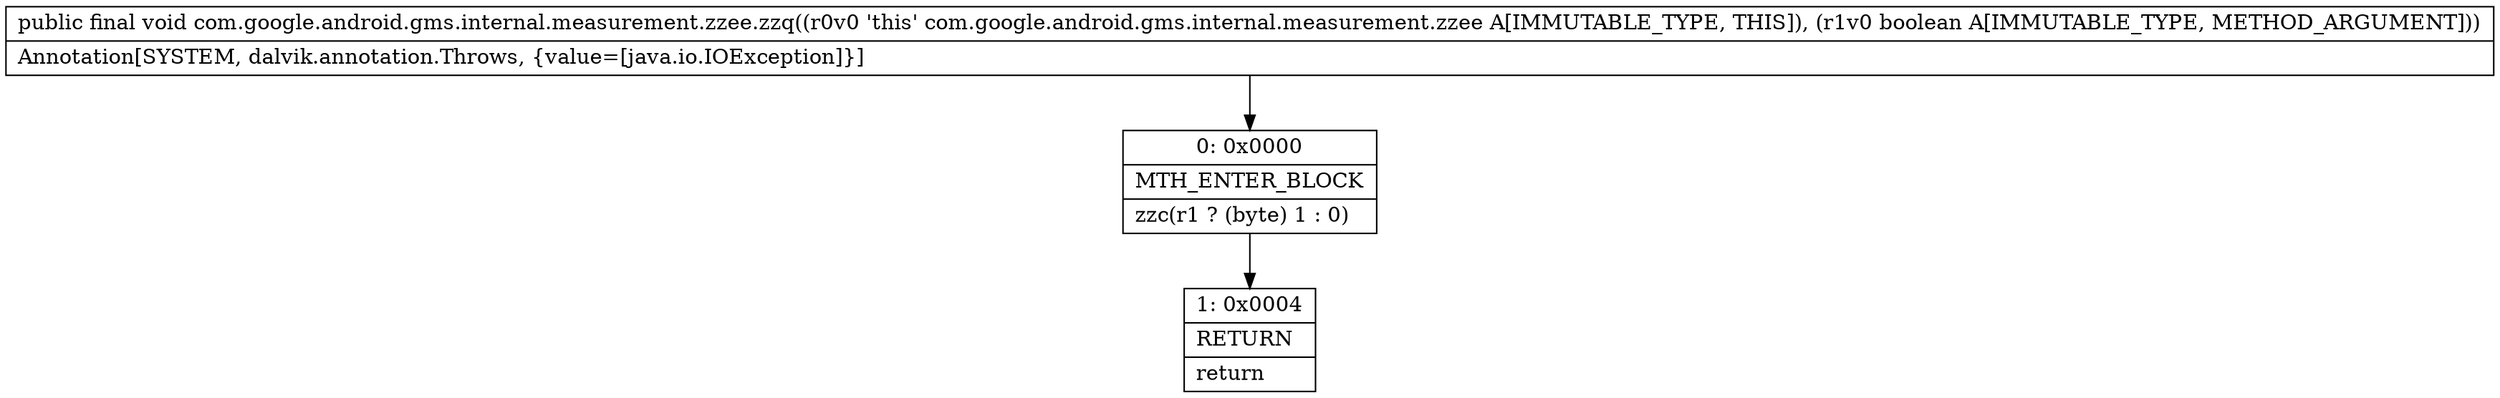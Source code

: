 digraph "CFG forcom.google.android.gms.internal.measurement.zzee.zzq(Z)V" {
Node_0 [shape=record,label="{0\:\ 0x0000|MTH_ENTER_BLOCK\l|zzc(r1 ? (byte) 1 : 0)\l}"];
Node_1 [shape=record,label="{1\:\ 0x0004|RETURN\l|return\l}"];
MethodNode[shape=record,label="{public final void com.google.android.gms.internal.measurement.zzee.zzq((r0v0 'this' com.google.android.gms.internal.measurement.zzee A[IMMUTABLE_TYPE, THIS]), (r1v0 boolean A[IMMUTABLE_TYPE, METHOD_ARGUMENT]))  | Annotation[SYSTEM, dalvik.annotation.Throws, \{value=[java.io.IOException]\}]\l}"];
MethodNode -> Node_0;
Node_0 -> Node_1;
}

